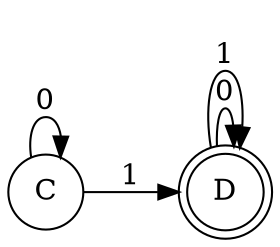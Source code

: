 digraph finite_state_machine {
	rankdir=LR size="8,5"
	node [shape=doublecircle]
	D
	node [shape=circle]
	C -> C [label=0]
	C -> D [label=1]
	D -> D [label=0]
	D -> D [label=1]
}
